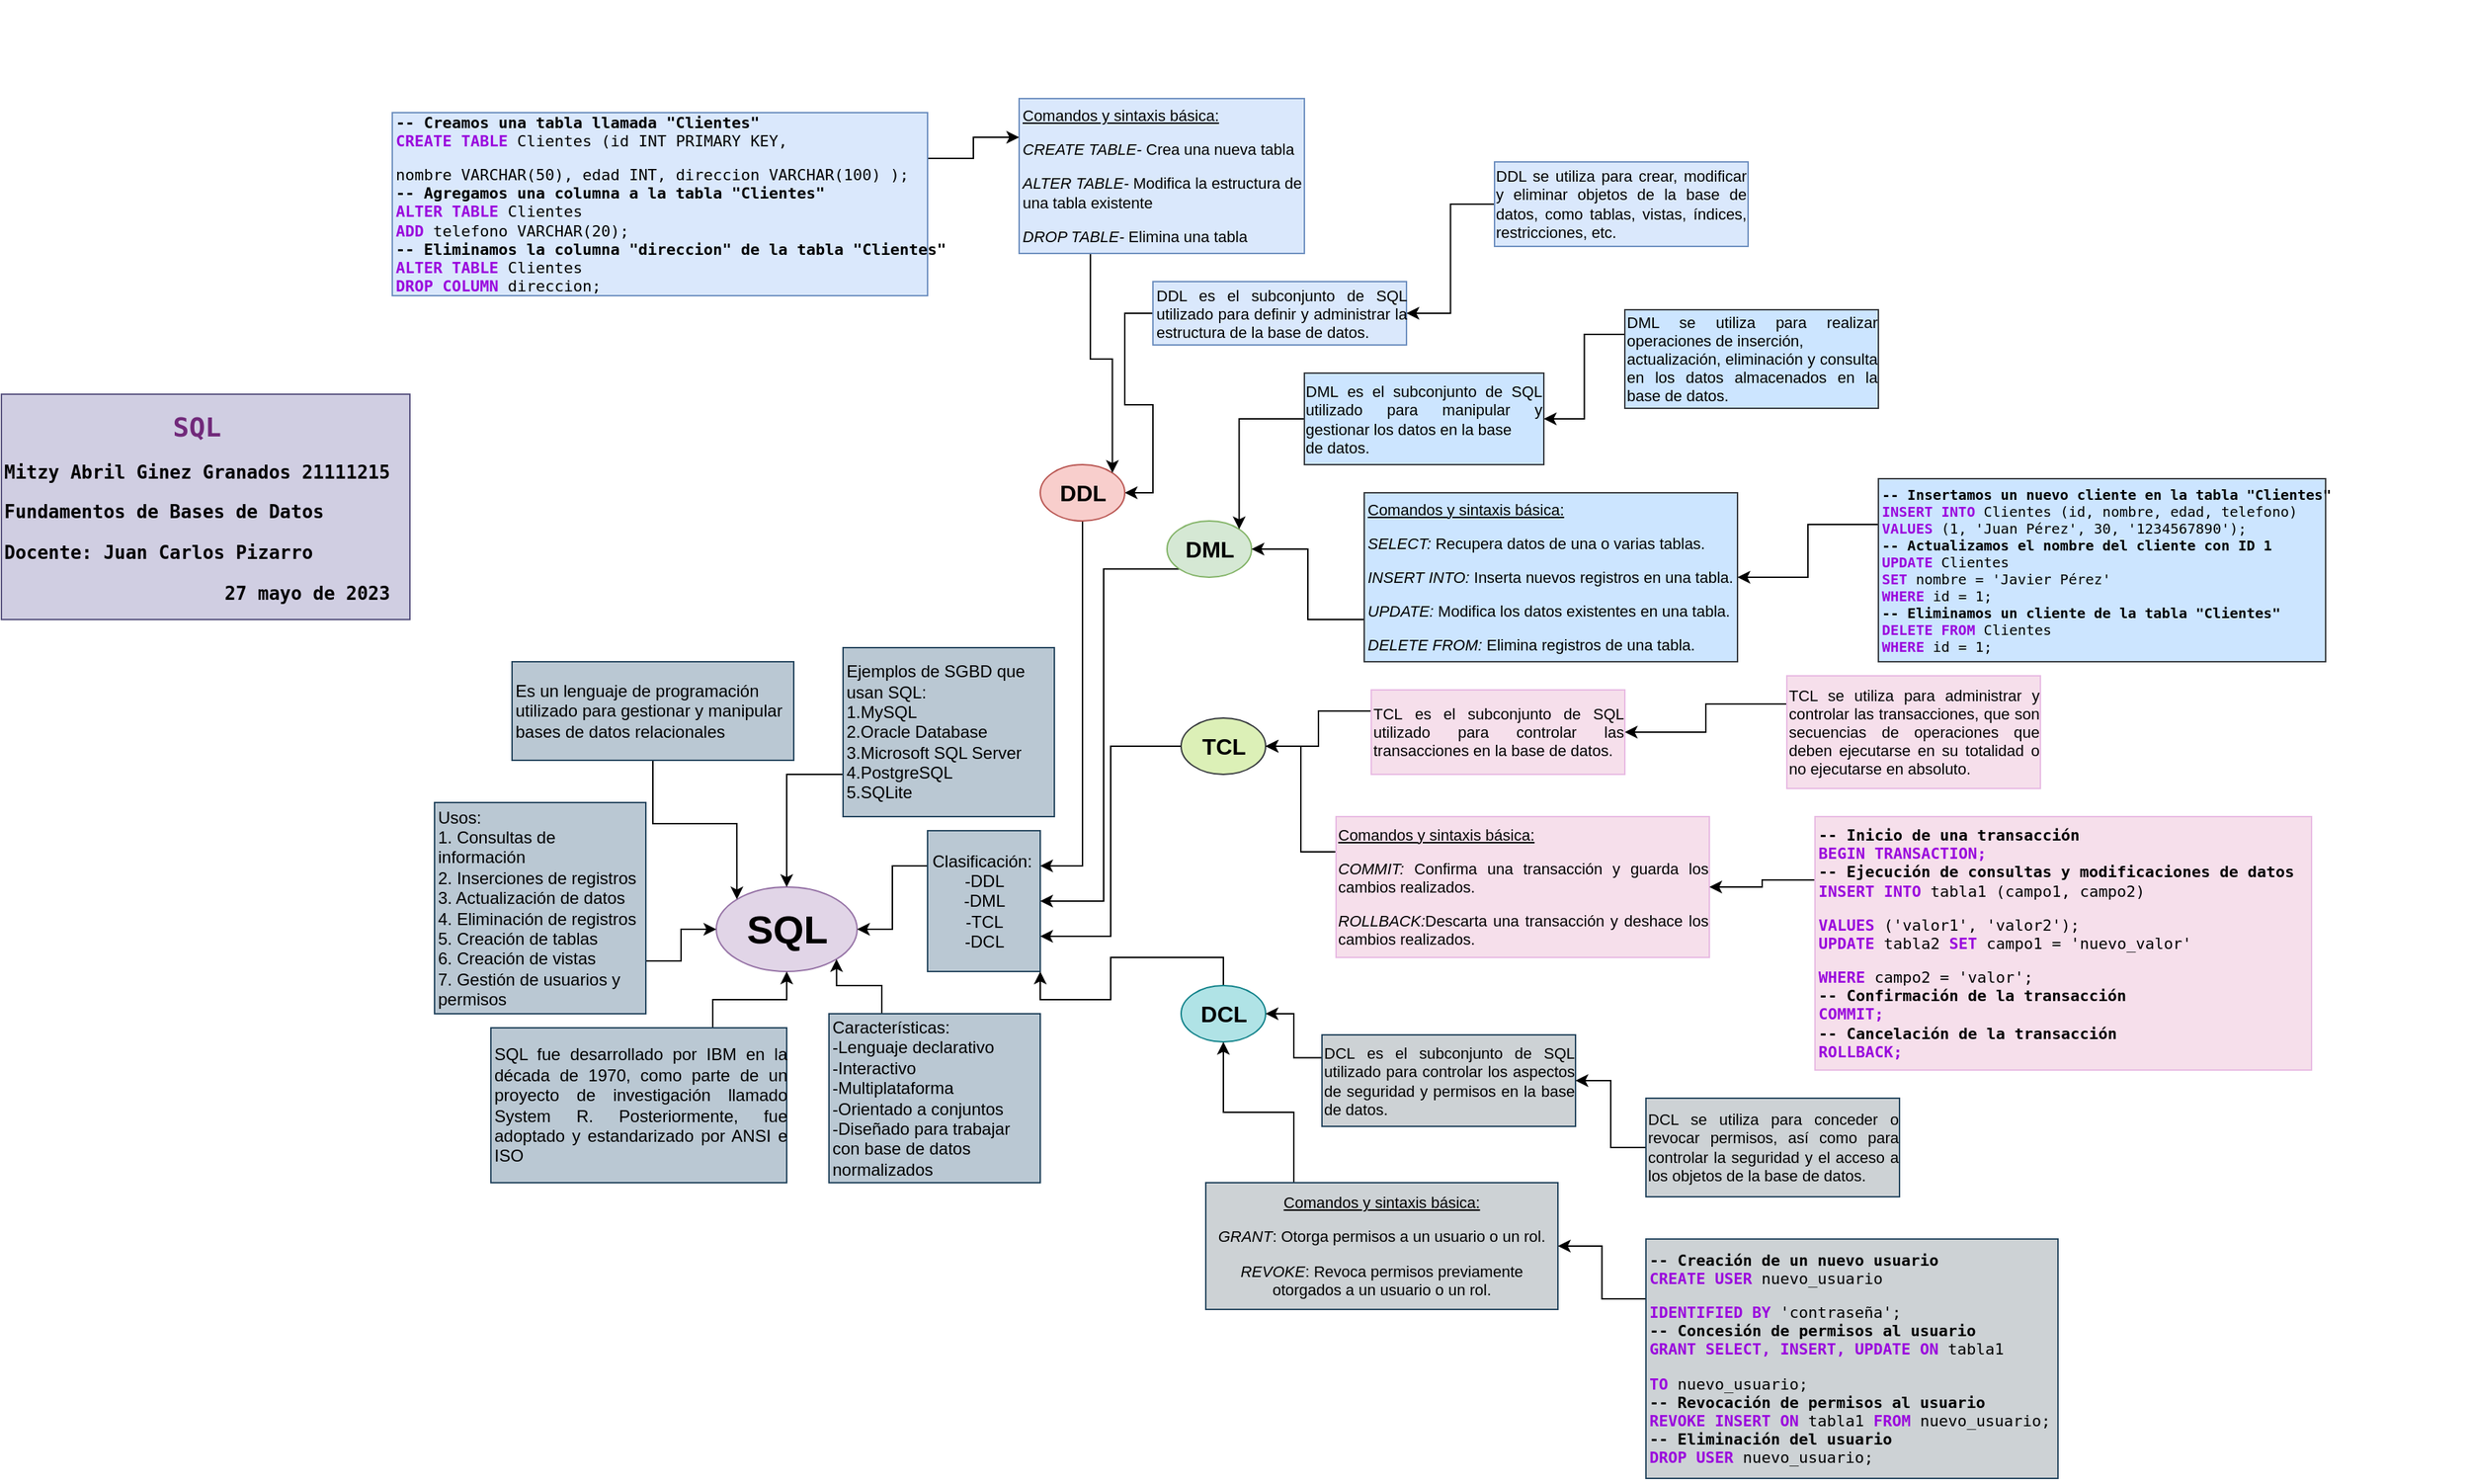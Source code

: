 <mxfile version="21.3.4" type="github">
  <diagram name="Página-1" id="E3nrdJWmG3Kb5b5u3Q0t">
    <mxGraphModel dx="2512" dy="1166" grid="1" gridSize="10" guides="1" tooltips="1" connect="1" arrows="1" fold="1" page="1" pageScale="1" pageWidth="1920" pageHeight="1200" math="0" shadow="0">
      <root>
        <mxCell id="0" />
        <mxCell id="1" parent="0" />
        <mxCell id="5HQuOfy9uzw0ojz_F421-1" value="SQL" style="ellipse;whiteSpace=wrap;html=1;fontStyle=1;fontSize=28;fillColor=#e1d5e7;strokeColor=#9673a6;" parent="1" vertex="1">
          <mxGeometry x="527.5" y="750" width="100" height="60" as="geometry" />
        </mxCell>
        <mxCell id="dByg2tmHRFt6TUfzqxwh-21" style="edgeStyle=orthogonalEdgeStyle;rounded=0;orthogonalLoop=1;jettySize=auto;html=1;exitX=0.5;exitY=1;exitDx=0;exitDy=0;entryX=0;entryY=0;entryDx=0;entryDy=0;" parent="1" source="5HQuOfy9uzw0ojz_F421-3" target="5HQuOfy9uzw0ojz_F421-1" edge="1">
          <mxGeometry relative="1" as="geometry" />
        </mxCell>
        <mxCell id="5HQuOfy9uzw0ojz_F421-3" value="Es un lenguaje de programación utilizado para gestionar y manipular bases de datos relacionales" style="text;html=1;strokeColor=#23445d;fillColor=#bac8d3;align=left;verticalAlign=middle;whiteSpace=wrap;rounded=0;" parent="1" vertex="1">
          <mxGeometry x="382.5" y="590" width="200" height="70" as="geometry" />
        </mxCell>
        <mxCell id="dByg2tmHRFt6TUfzqxwh-19" style="edgeStyle=orthogonalEdgeStyle;rounded=0;orthogonalLoop=1;jettySize=auto;html=1;exitX=0.75;exitY=0;exitDx=0;exitDy=0;entryX=0.5;entryY=1;entryDx=0;entryDy=0;" parent="1" source="5HQuOfy9uzw0ojz_F421-4" target="5HQuOfy9uzw0ojz_F421-1" edge="1">
          <mxGeometry relative="1" as="geometry" />
        </mxCell>
        <mxCell id="5HQuOfy9uzw0ojz_F421-4" value="&lt;div style=&quot;text-align: justify;&quot;&gt;&lt;span style=&quot;background-color: initial;&quot;&gt;SQL &lt;/span&gt;&lt;span style=&quot;background-color: initial;&quot;&gt;fue desarrollado por IBM en la década de 1970, como parte de un proyecto de &lt;/span&gt;&lt;span style=&quot;background-color: initial;&quot;&gt;investigación llamado System R. Posteriormente, fue adoptado y estandarizado &lt;/span&gt;&lt;span style=&quot;background-color: initial;&quot;&gt;por ANSI e ISO&lt;/span&gt;&lt;/div&gt;" style="text;html=1;strokeColor=#23445d;fillColor=#bac8d3;align=left;verticalAlign=middle;whiteSpace=wrap;rounded=0;" parent="1" vertex="1">
          <mxGeometry x="367.5" y="850" width="210" height="110" as="geometry" />
        </mxCell>
        <mxCell id="dByg2tmHRFt6TUfzqxwh-18" style="edgeStyle=orthogonalEdgeStyle;rounded=0;orthogonalLoop=1;jettySize=auto;html=1;exitX=0.25;exitY=0;exitDx=0;exitDy=0;entryX=1;entryY=1;entryDx=0;entryDy=0;" parent="1" source="5HQuOfy9uzw0ojz_F421-5" target="5HQuOfy9uzw0ojz_F421-1" edge="1">
          <mxGeometry relative="1" as="geometry" />
        </mxCell>
        <mxCell id="5HQuOfy9uzw0ojz_F421-5" value="Características:&amp;nbsp;&lt;br&gt;-Lenguaje declarativo&lt;br&gt;-Interactivo&amp;nbsp;&lt;br&gt;-Multiplataforma&lt;br&gt;-Orientado a conjuntos&lt;br&gt;-Diseñado para trabajar con base de datos normalizados" style="text;html=1;strokeColor=#23445d;fillColor=#bac8d3;align=left;verticalAlign=middle;whiteSpace=wrap;rounded=0;" parent="1" vertex="1">
          <mxGeometry x="607.5" y="840" width="150" height="120" as="geometry" />
        </mxCell>
        <mxCell id="dByg2tmHRFt6TUfzqxwh-17" style="edgeStyle=orthogonalEdgeStyle;rounded=0;orthogonalLoop=1;jettySize=auto;html=1;exitX=0;exitY=0.25;exitDx=0;exitDy=0;" parent="1" source="5HQuOfy9uzw0ojz_F421-6" target="5HQuOfy9uzw0ojz_F421-1" edge="1">
          <mxGeometry relative="1" as="geometry" />
        </mxCell>
        <mxCell id="5HQuOfy9uzw0ojz_F421-6" value="Clasificación:&amp;nbsp;&lt;br&gt;-DDL&lt;br&gt;-DML&lt;br&gt;-TCL&lt;br&gt;-DCL" style="text;html=1;strokeColor=#23445d;fillColor=#bac8d3;align=center;verticalAlign=middle;whiteSpace=wrap;rounded=0;" parent="1" vertex="1">
          <mxGeometry x="677.5" y="710" width="80" height="100" as="geometry" />
        </mxCell>
        <mxCell id="dByg2tmHRFt6TUfzqxwh-20" style="edgeStyle=orthogonalEdgeStyle;rounded=0;orthogonalLoop=1;jettySize=auto;html=1;exitX=1;exitY=0.75;exitDx=0;exitDy=0;entryX=0;entryY=0.5;entryDx=0;entryDy=0;" parent="1" source="5HQuOfy9uzw0ojz_F421-7" target="5HQuOfy9uzw0ojz_F421-1" edge="1">
          <mxGeometry relative="1" as="geometry" />
        </mxCell>
        <mxCell id="5HQuOfy9uzw0ojz_F421-7" value="Usos:&lt;br&gt;1. Consultas de información&lt;br&gt;2. Inserciones de registros&lt;br&gt;3. Actualización de datos&lt;br&gt;4. Eliminación de registros&lt;br&gt;5. Creación de tablas&lt;br&gt;6. Creación de vistas&lt;br&gt;7. Gestión de usuarios y permisos" style="text;html=1;strokeColor=#23445d;fillColor=#bac8d3;align=left;verticalAlign=middle;whiteSpace=wrap;rounded=0;" parent="1" vertex="1">
          <mxGeometry x="327.5" y="690" width="150" height="150" as="geometry" />
        </mxCell>
        <mxCell id="dByg2tmHRFt6TUfzqxwh-16" style="edgeStyle=orthogonalEdgeStyle;rounded=0;orthogonalLoop=1;jettySize=auto;html=1;exitX=0;exitY=0.75;exitDx=0;exitDy=0;entryX=0.5;entryY=0;entryDx=0;entryDy=0;" parent="1" source="5HQuOfy9uzw0ojz_F421-8" target="5HQuOfy9uzw0ojz_F421-1" edge="1">
          <mxGeometry relative="1" as="geometry" />
        </mxCell>
        <mxCell id="5HQuOfy9uzw0ojz_F421-8" value="Ejemplos de SGBD que usan SQL:&lt;br&gt;1.MySQL&lt;br&gt;2.Oracle Database&lt;br&gt;3.Microsoft SQL Server&lt;br&gt;4.PostgreSQL&lt;br&gt;5.SQLite" style="text;html=1;strokeColor=#23445d;fillColor=#bac8d3;align=left;verticalAlign=middle;whiteSpace=wrap;rounded=0;" parent="1" vertex="1">
          <mxGeometry x="617.5" y="580" width="150" height="120" as="geometry" />
        </mxCell>
        <mxCell id="dByg2tmHRFt6TUfzqxwh-25" style="edgeStyle=orthogonalEdgeStyle;rounded=0;orthogonalLoop=1;jettySize=auto;html=1;exitX=0;exitY=0.5;exitDx=0;exitDy=0;entryX=1;entryY=0.5;entryDx=0;entryDy=0;" parent="1" source="5HQuOfy9uzw0ojz_F421-9" target="5HQuOfy9uzw0ojz_F421-10" edge="1">
          <mxGeometry relative="1" as="geometry" />
        </mxCell>
        <mxCell id="5HQuOfy9uzw0ojz_F421-9" value="&lt;div style=&quot;text-align: justify; font-size: 11px;&quot;&gt;&lt;span style=&quot;background-color: initial; font-size: 11px;&quot;&gt;DDL es el subconjunto de SQL utilizado para definir y&amp;nbsp;&lt;/span&gt;&lt;span style=&quot;background-color: initial; font-size: 11px;&quot;&gt;administrar la estructura de la base de datos.&lt;/span&gt;&lt;/div&gt;" style="text;html=1;strokeColor=#6c8ebf;fillColor=#dae8fc;align=left;verticalAlign=middle;whiteSpace=wrap;rounded=0;fontSize=11;" parent="1" vertex="1">
          <mxGeometry x="837.5" y="320" width="180" height="45" as="geometry" />
        </mxCell>
        <mxCell id="dByg2tmHRFt6TUfzqxwh-22" style="edgeStyle=orthogonalEdgeStyle;rounded=0;orthogonalLoop=1;jettySize=auto;html=1;exitX=0.5;exitY=1;exitDx=0;exitDy=0;entryX=1;entryY=0.25;entryDx=0;entryDy=0;" parent="1" source="5HQuOfy9uzw0ojz_F421-10" target="5HQuOfy9uzw0ojz_F421-6" edge="1">
          <mxGeometry relative="1" as="geometry" />
        </mxCell>
        <mxCell id="5HQuOfy9uzw0ojz_F421-10" value="DDL" style="ellipse;whiteSpace=wrap;html=1;fontStyle=1;fontSize=16;fillColor=#f8cecc;strokeColor=#b85450;" parent="1" vertex="1">
          <mxGeometry x="757.5" y="450" width="60" height="40" as="geometry" />
        </mxCell>
        <mxCell id="dByg2tmHRFt6TUfzqxwh-38" style="edgeStyle=orthogonalEdgeStyle;rounded=0;orthogonalLoop=1;jettySize=auto;html=1;exitX=0;exitY=0.5;exitDx=0;exitDy=0;entryX=1;entryY=0.5;entryDx=0;entryDy=0;" parent="1" source="5HQuOfy9uzw0ojz_F421-11" target="5HQuOfy9uzw0ojz_F421-9" edge="1">
          <mxGeometry relative="1" as="geometry" />
        </mxCell>
        <mxCell id="5HQuOfy9uzw0ojz_F421-11" value="&lt;p class=&quot;MsoNormal&quot; style=&quot;font-size: 11px;&quot;&gt;&lt;/p&gt;&lt;div style=&quot;text-align: justify; font-size: 11px;&quot;&gt;&lt;span style=&quot;background-color: initial; font-size: 11px;&quot;&gt;DDL se utiliza para crear, modificar y eliminar objetos de&amp;nbsp;&lt;/span&gt;&lt;span style=&quot;background-color: initial;&quot;&gt;la base de datos, como tablas, vistas, índices, restricciones, etc.&lt;/span&gt;&lt;/div&gt;&lt;p style=&quot;font-size: 11px;&quot;&gt;&lt;/p&gt;" style="text;html=1;strokeColor=#6c8ebf;fillColor=#dae8fc;align=center;verticalAlign=middle;whiteSpace=wrap;rounded=0;fontSize=11;" parent="1" vertex="1">
          <mxGeometry x="1080" y="235" width="180" height="60" as="geometry" />
        </mxCell>
        <mxCell id="dByg2tmHRFt6TUfzqxwh-31" style="edgeStyle=orthogonalEdgeStyle;rounded=0;orthogonalLoop=1;jettySize=auto;html=1;exitX=0.25;exitY=1;exitDx=0;exitDy=0;entryX=1;entryY=0;entryDx=0;entryDy=0;" parent="1" source="5HQuOfy9uzw0ojz_F421-12" target="5HQuOfy9uzw0ojz_F421-10" edge="1">
          <mxGeometry relative="1" as="geometry" />
        </mxCell>
        <mxCell id="5HQuOfy9uzw0ojz_F421-12" value="&lt;p class=&quot;MsoNormal&quot; style=&quot;font-size: 11px;&quot;&gt;&lt;u&gt;Comandos y sintaxis básica:&lt;/u&gt;&lt;/p&gt;&lt;p class=&quot;MsoNormal&quot; style=&quot;font-size: 11px;&quot;&gt;&lt;i&gt;CREATE TABLE-&lt;/i&gt; Crea una nueva tabla&lt;/p&gt;&lt;p class=&quot;MsoNormal&quot; style=&quot;font-size: 11px;&quot;&gt;&lt;i&gt;ALTER TABLE-&lt;/i&gt; Modifica la estructura de una tabla existente&lt;/p&gt;&lt;p class=&quot;MsoNormal&quot; style=&quot;font-size: 11px;&quot;&gt;&lt;i&gt;DROP TABLE-&lt;/i&gt; Elimina una tabla&amp;nbsp;&lt;/p&gt;" style="text;html=1;align=left;verticalAlign=middle;whiteSpace=wrap;rounded=0;fillColor=#dae8fc;strokeColor=#6c8ebf;fontSize=11;" parent="1" vertex="1">
          <mxGeometry x="742.5" y="190" width="202.5" height="110" as="geometry" />
        </mxCell>
        <mxCell id="dByg2tmHRFt6TUfzqxwh-36" style="edgeStyle=orthogonalEdgeStyle;rounded=0;orthogonalLoop=1;jettySize=auto;html=1;exitX=1;exitY=0.25;exitDx=0;exitDy=0;entryX=0;entryY=0.25;entryDx=0;entryDy=0;" parent="1" source="5HQuOfy9uzw0ojz_F421-15" target="5HQuOfy9uzw0ojz_F421-12" edge="1">
          <mxGeometry relative="1" as="geometry" />
        </mxCell>
        <mxCell id="5HQuOfy9uzw0ojz_F421-15" value="&lt;pre style=&quot;font-size: 11px;&quot;&gt;&lt;b&gt;&lt;font style=&quot;font-size: 11px;&quot;&gt;-- Creamos una tabla llamada &quot;Clientes&quot;&amp;nbsp;&lt;br&gt;&lt;/font&gt;&lt;/b&gt;&lt;b style=&quot;background-color: initial;&quot;&gt;&lt;font color=&quot;#9a08dd&quot;&gt;CREATE TABLE&lt;/font&gt;&lt;/b&gt;&lt;span style=&quot;background-color: initial;&quot;&gt; Clientes (&lt;/span&gt;&lt;span style=&quot;background-color: initial;&quot;&gt;id INT PRIMARY&amp;nbsp;&lt;/span&gt;&lt;span style=&quot;background-color: initial;&quot;&gt;KEY,&lt;/span&gt;&lt;/pre&gt;&lt;pre style=&quot;font-size: 11px;&quot;&gt;&lt;span style=&quot;background-color: initial;&quot;&gt;nombre VARCHAR(50),&amp;nbsp;&lt;/span&gt;&lt;span style=&quot;background-color: initial;&quot;&gt;edad INT,&amp;nbsp;&lt;/span&gt;&lt;span style=&quot;background-color: initial;&quot;&gt;direccion&amp;nbsp;&lt;/span&gt;&lt;span style=&quot;background-color: initial;&quot;&gt;VARCHAR(100)&amp;nbsp;&lt;/span&gt;&lt;span style=&quot;background-color: initial;&quot;&gt;);&lt;br&gt;&lt;/span&gt;&lt;b&gt;&lt;font style=&quot;font-size: 11px;&quot;&gt;-- Agregamos una columna a la tabla &quot;Clientes&quot;&amp;nbsp;&lt;br&gt;&lt;/font&gt;&lt;/b&gt;&lt;b style=&quot;background-color: initial;&quot;&gt;&lt;font color=&quot;#9a08dd&quot;&gt;ALTER TABLE&lt;/font&gt;&lt;/b&gt;&lt;span style=&quot;background-color: initial;&quot;&gt; Clientes&amp;nbsp;&lt;br&gt;&lt;/span&gt;&lt;font style=&quot;background-color: initial;&quot; color=&quot;#9a08dd&quot;&gt;&lt;b&gt;ADD&lt;/b&gt;&lt;/font&gt;&lt;span style=&quot;background-color: initial;&quot;&gt; telefono VARCHAR(20);&lt;br&gt;&lt;/span&gt;&lt;b&gt;&lt;font style=&quot;font-size: 11px;&quot;&gt;-- Eliminamos la columna &quot;direccion&quot; de la tabla &quot;Clientes&quot;&amp;nbsp;&lt;br&gt;&lt;/font&gt;&lt;/b&gt;&lt;b style=&quot;background-color: initial;&quot;&gt;&lt;font color=&quot;#9a08dd&quot;&gt;ALTER TABLE&lt;/font&gt;&lt;/b&gt;&lt;span style=&quot;background-color: initial;&quot;&gt; Clientes&amp;nbsp;&lt;br&gt;&lt;/span&gt;&lt;b style=&quot;background-color: initial;&quot;&gt;&lt;font color=&quot;#9a08dd&quot;&gt;DROP COLUMN&lt;/font&gt;&lt;/b&gt;&lt;span style=&quot;background-color: initial;&quot;&gt; direccion;&lt;/span&gt;&lt;/pre&gt;" style="text;html=1;strokeColor=#6c8ebf;fillColor=#dae8fc;align=left;verticalAlign=middle;whiteSpace=wrap;rounded=0;" parent="1" vertex="1">
          <mxGeometry x="297.5" y="200" width="380" height="130" as="geometry" />
        </mxCell>
        <mxCell id="dByg2tmHRFt6TUfzqxwh-23" style="edgeStyle=orthogonalEdgeStyle;rounded=0;orthogonalLoop=1;jettySize=auto;html=1;exitX=0;exitY=1;exitDx=0;exitDy=0;entryX=1;entryY=0.5;entryDx=0;entryDy=0;" parent="1" source="5HQuOfy9uzw0ojz_F421-16" target="5HQuOfy9uzw0ojz_F421-6" edge="1">
          <mxGeometry relative="1" as="geometry" />
        </mxCell>
        <mxCell id="5HQuOfy9uzw0ojz_F421-16" value="DML" style="ellipse;whiteSpace=wrap;html=1;fontStyle=1;fontSize=16;fillColor=#d5e8d4;strokeColor=#82b366;" parent="1" vertex="1">
          <mxGeometry x="847.5" y="490" width="60" height="40" as="geometry" />
        </mxCell>
        <mxCell id="dByg2tmHRFt6TUfzqxwh-39" style="edgeStyle=orthogonalEdgeStyle;rounded=0;orthogonalLoop=1;jettySize=auto;html=1;exitX=0;exitY=0.5;exitDx=0;exitDy=0;entryX=1;entryY=0;entryDx=0;entryDy=0;" parent="1" source="dByg2tmHRFt6TUfzqxwh-1" target="5HQuOfy9uzw0ojz_F421-16" edge="1">
          <mxGeometry relative="1" as="geometry">
            <mxPoint x="937.5" y="620.0" as="targetPoint" />
          </mxGeometry>
        </mxCell>
        <mxCell id="dByg2tmHRFt6TUfzqxwh-1" value="&lt;p class=&quot;MsoNormal&quot; style=&quot;font-size: 11px;&quot;&gt;&lt;/p&gt;&lt;div style=&quot;text-align: justify; font-size: 11px;&quot;&gt;&lt;span style=&quot;background-color: initial; font-size: 11px;&quot;&gt;DML&amp;nbsp;&lt;/span&gt;&lt;span style=&quot;background-color: initial; font-size: 11px;&quot;&gt;es el subconjunto de SQL utilizado para manipular y gestionar los datos en la base&lt;/span&gt;&lt;/div&gt;&lt;div style=&quot;text-align: justify; font-size: 11px;&quot;&gt;&lt;span style=&quot;background-color: initial; font-size: 11px;&quot;&gt;de datos.&lt;/span&gt;&lt;/div&gt;&lt;p style=&quot;font-size: 11px;&quot;&gt;&lt;/p&gt;" style="text;html=1;strokeColor=#36393d;fillColor=#cce5ff;align=center;verticalAlign=middle;whiteSpace=wrap;rounded=0;fontSize=11;" parent="1" vertex="1">
          <mxGeometry x="945" y="385" width="170" height="65" as="geometry" />
        </mxCell>
        <mxCell id="dByg2tmHRFt6TUfzqxwh-35" style="edgeStyle=orthogonalEdgeStyle;rounded=0;orthogonalLoop=1;jettySize=auto;html=1;exitX=0;exitY=0.75;exitDx=0;exitDy=0;entryX=1;entryY=0.5;entryDx=0;entryDy=0;" parent="1" source="dByg2tmHRFt6TUfzqxwh-2" target="5HQuOfy9uzw0ojz_F421-16" edge="1">
          <mxGeometry relative="1" as="geometry" />
        </mxCell>
        <mxCell id="dByg2tmHRFt6TUfzqxwh-2" value="&lt;p class=&quot;MsoNormal&quot; style=&quot;font-size: 11px;&quot;&gt;&lt;u&gt;Comandos y sintaxis básica:&lt;/u&gt;&lt;/p&gt;&lt;p class=&quot;MsoNormal&quot; style=&quot;font-size: 11px;&quot;&gt;&lt;i&gt;SELECT:&lt;/i&gt; Recupera datos de una o varias tablas.&lt;br style=&quot;font-size: 11px;&quot;&gt;&lt;/p&gt;&lt;p class=&quot;MsoNormal&quot; style=&quot;font-size: 11px;&quot;&gt;&lt;i&gt;INSERT INTO:&lt;/i&gt; Inserta nuevos registros en una tabla.&lt;br style=&quot;font-size: 11px;&quot;&gt;&lt;/p&gt;&lt;p class=&quot;MsoNormal&quot; style=&quot;font-size: 11px;&quot;&gt;&lt;i&gt;UPDATE:&lt;/i&gt; Modifica los datos existentes en una tabla.&lt;/p&gt;&lt;p class=&quot;MsoNormal&quot; style=&quot;font-size: 11px;&quot;&gt;&lt;i&gt;DELETE FROM:&lt;/i&gt; Elimina registros de una tabla.&lt;/p&gt;" style="text;html=1;strokeColor=#36393d;fillColor=#cce5ff;align=left;verticalAlign=middle;whiteSpace=wrap;rounded=0;fontSize=11;" parent="1" vertex="1">
          <mxGeometry x="987.5" y="470" width="265" height="120" as="geometry" />
        </mxCell>
        <mxCell id="dByg2tmHRFt6TUfzqxwh-40" style="edgeStyle=orthogonalEdgeStyle;rounded=0;orthogonalLoop=1;jettySize=auto;html=1;exitX=0;exitY=0.25;exitDx=0;exitDy=0;entryX=1;entryY=0.5;entryDx=0;entryDy=0;" parent="1" source="dByg2tmHRFt6TUfzqxwh-3" target="dByg2tmHRFt6TUfzqxwh-1" edge="1">
          <mxGeometry relative="1" as="geometry" />
        </mxCell>
        <mxCell id="dByg2tmHRFt6TUfzqxwh-3" value="&lt;p class=&quot;MsoNormal&quot; style=&quot;font-size: 11px;&quot;&gt;&lt;/p&gt;&lt;div style=&quot;text-align: justify; font-size: 11px;&quot;&gt;&lt;span style=&quot;background-color: initial; font-size: 11px;&quot;&gt;DML se utiliza para realizar operaciones de inserción,&lt;/span&gt;&lt;/div&gt;&lt;div style=&quot;text-align: justify; font-size: 11px;&quot;&gt;&lt;span style=&quot;background-color: initial; font-size: 11px;&quot;&gt;actualización, eliminación y consulta en los datos almacenados en la base de&amp;nbsp;&lt;/span&gt;&lt;span style=&quot;background-color: initial;&quot;&gt;datos.&lt;/span&gt;&lt;/div&gt;&lt;p style=&quot;font-size: 11px;&quot;&gt;&lt;/p&gt;" style="text;html=1;strokeColor=#36393d;fillColor=#cce5ff;align=center;verticalAlign=middle;whiteSpace=wrap;rounded=0;fontSize=11;" parent="1" vertex="1">
          <mxGeometry x="1172.5" y="340" width="180" height="70" as="geometry" />
        </mxCell>
        <mxCell id="dByg2tmHRFt6TUfzqxwh-41" style="edgeStyle=orthogonalEdgeStyle;rounded=0;orthogonalLoop=1;jettySize=auto;html=1;exitX=0;exitY=0.25;exitDx=0;exitDy=0;entryX=1;entryY=0.5;entryDx=0;entryDy=0;" parent="1" source="dByg2tmHRFt6TUfzqxwh-4" target="dByg2tmHRFt6TUfzqxwh-2" edge="1">
          <mxGeometry relative="1" as="geometry" />
        </mxCell>
        <mxCell id="dByg2tmHRFt6TUfzqxwh-4" value="&lt;pre style=&quot;font-size: 10px;&quot;&gt;&lt;b style=&quot;font-size: 10px;&quot;&gt;-- Insertamos un nuevo cliente en la tabla &lt;/b&gt;&lt;b style=&quot;font-size: 10px;&quot;&gt;&quot;Clientes&quot;&lt;br style=&quot;font-size: 10px;&quot;&gt;&lt;font color=&quot;#9a08dd&quot; style=&quot;font-size: 10px;&quot;&gt;INSERT INTO&lt;/font&gt;&lt;/b&gt; Clientes (id, nombre, edad, telefono)&amp;nbsp;&lt;br style=&quot;font-size: 10px;&quot;&gt;&lt;span style=&quot;background-color: initial; font-size: 10px;&quot;&gt;&lt;b style=&quot;font-size: 10px;&quot;&gt;&lt;font color=&quot;#9a08dd&quot; style=&quot;font-size: 10px;&quot;&gt;VALUES &lt;/font&gt;&lt;/b&gt;(1, &#39;Juan Pérez&#39;, 30, &#39;1234567890&#39;);&lt;br style=&quot;font-size: 10px;&quot;&gt;&lt;/span&gt;&lt;b style=&quot;font-size: 10px;&quot;&gt;-- Actualizamos el nombre del cliente con ID 1&lt;br style=&quot;font-size: 10px;&quot;&gt;&lt;/b&gt;&lt;span style=&quot;background-color: initial; font-size: 10px;&quot;&gt;&lt;b style=&quot;font-size: 10px;&quot;&gt;&lt;font color=&quot;#9a08dd&quot; style=&quot;font-size: 10px;&quot;&gt;UPDATE&lt;/font&gt;&lt;/b&gt; Clientes&lt;br style=&quot;font-size: 10px;&quot;&gt;&lt;/span&gt;&lt;b style=&quot;font-size: 10px;&quot;&gt;&lt;font color=&quot;#9a08dd&quot; style=&quot;font-size: 10px;&quot;&gt;SET&lt;/font&gt;&lt;/b&gt; nombre = &#39;Javier Pérez&#39;&lt;br style=&quot;font-size: 10px;&quot;&gt;&lt;font color=&quot;#9a08dd&quot; style=&quot;font-size: 10px;&quot;&gt;&lt;b style=&quot;font-size: 10px;&quot;&gt;WHERE&lt;/b&gt;&lt;/font&gt; id = 1;&lt;span style=&quot;background-color: initial; font-size: 10px;&quot;&gt;&amp;nbsp;&lt;br style=&quot;font-size: 10px;&quot;&gt;&lt;/span&gt;&lt;b style=&quot;font-size: 10px;&quot;&gt;-- Eliminamos un cliente de la tabla &quot;Clientes&quot;&lt;br style=&quot;font-size: 10px;&quot;&gt;&lt;/b&gt;&lt;font color=&quot;#9a08dd&quot; style=&quot;font-size: 10px;&quot;&gt;&lt;b style=&quot;font-size: 10px;&quot;&gt;DELETE FROM&lt;/b&gt;&lt;/font&gt; Clientes&lt;br style=&quot;font-size: 10px;&quot;&gt;&lt;b style=&quot;font-size: 10px;&quot;&gt;&lt;font color=&quot;#9a08dd&quot; style=&quot;font-size: 10px;&quot;&gt;WHERE&lt;/font&gt;&lt;/b&gt; id = 1;&lt;/pre&gt;&lt;p class=&quot;MsoNormal&quot; style=&quot;font-size: 10px;&quot;&gt;&lt;/p&gt;" style="text;html=1;strokeColor=#36393d;fillColor=#cce5ff;align=left;verticalAlign=middle;whiteSpace=wrap;rounded=0;fontSize=10;" parent="1" vertex="1">
          <mxGeometry x="1352.5" y="460" width="317.5" height="130" as="geometry" />
        </mxCell>
        <mxCell id="dByg2tmHRFt6TUfzqxwh-42" style="edgeStyle=orthogonalEdgeStyle;rounded=0;orthogonalLoop=1;jettySize=auto;html=1;exitX=0;exitY=0.5;exitDx=0;exitDy=0;entryX=1;entryY=0.75;entryDx=0;entryDy=0;" parent="1" source="dByg2tmHRFt6TUfzqxwh-5" target="5HQuOfy9uzw0ojz_F421-6" edge="1">
          <mxGeometry relative="1" as="geometry" />
        </mxCell>
        <mxCell id="dByg2tmHRFt6TUfzqxwh-5" value="TCL" style="ellipse;whiteSpace=wrap;html=1;fontStyle=1;fontSize=16;fillColor=#dcf0b7;strokeColor=#36393d;" parent="1" vertex="1">
          <mxGeometry x="857.5" y="630" width="60" height="40" as="geometry" />
        </mxCell>
        <mxCell id="dByg2tmHRFt6TUfzqxwh-44" style="edgeStyle=orthogonalEdgeStyle;rounded=0;orthogonalLoop=1;jettySize=auto;html=1;exitX=0;exitY=0.25;exitDx=0;exitDy=0;entryX=1;entryY=0.5;entryDx=0;entryDy=0;" parent="1" source="dByg2tmHRFt6TUfzqxwh-6" target="dByg2tmHRFt6TUfzqxwh-5" edge="1">
          <mxGeometry relative="1" as="geometry" />
        </mxCell>
        <mxCell id="dByg2tmHRFt6TUfzqxwh-6" value="&lt;p class=&quot;MsoNormal&quot; style=&quot;font-size: 11px;&quot;&gt;&lt;/p&gt;&lt;div style=&quot;text-align: justify; font-size: 11px;&quot;&gt;&lt;span style=&quot;background-color: initial; font-size: 11px;&quot;&gt;TCL&amp;nbsp;&lt;/span&gt;&lt;span style=&quot;background-color: initial; font-size: 11px;&quot;&gt;es el subconjunto de SQL utilizado para controlar las transacciones en la base&amp;nbsp;&lt;/span&gt;&lt;span style=&quot;background-color: initial; font-size: 11px;&quot;&gt;de datos.&lt;/span&gt;&lt;/div&gt;&lt;p style=&quot;font-size: 11px;&quot;&gt;&lt;/p&gt;" style="text;html=1;strokeColor=#e8bae3;fillColor=#f6dfeb;align=center;verticalAlign=middle;whiteSpace=wrap;rounded=0;fontSize=11;" parent="1" vertex="1">
          <mxGeometry x="992.5" y="610" width="180" height="60" as="geometry" />
        </mxCell>
        <mxCell id="dByg2tmHRFt6TUfzqxwh-45" style="edgeStyle=orthogonalEdgeStyle;rounded=0;orthogonalLoop=1;jettySize=auto;html=1;exitX=0;exitY=0.25;exitDx=0;exitDy=0;entryX=1;entryY=0.5;entryDx=0;entryDy=0;" parent="1" source="dByg2tmHRFt6TUfzqxwh-7" target="dByg2tmHRFt6TUfzqxwh-5" edge="1">
          <mxGeometry relative="1" as="geometry" />
        </mxCell>
        <mxCell id="dByg2tmHRFt6TUfzqxwh-7" value="&lt;p style=&quot;text-align: justify; font-size: 11px;&quot; class=&quot;MsoNormal&quot;&gt;&lt;u style=&quot;font-size: 11px;&quot;&gt;Comandos y sintaxis básica:&lt;/u&gt;&lt;/p&gt;&lt;p style=&quot;text-align: justify; font-size: 11px;&quot; class=&quot;MsoNormal&quot;&gt;&lt;i style=&quot;font-size: 11px;&quot;&gt;COMMIT:&lt;/i&gt; Confirma una transacción y guarda los cambios realizados.&lt;br style=&quot;font-size: 11px;&quot;&gt;&lt;/p&gt;&lt;p style=&quot;text-align: justify; font-size: 11px;&quot; class=&quot;MsoNormal&quot;&gt;&lt;i style=&quot;font-size: 11px;&quot;&gt;ROLLBACK:&lt;/i&gt;Descarta una transacción y deshace los cambios realizados.&lt;/p&gt;" style="text;html=1;strokeColor=#e8bae3;fillColor=#f6dfeb;align=center;verticalAlign=middle;whiteSpace=wrap;rounded=0;fontSize=11;" parent="1" vertex="1">
          <mxGeometry x="967.5" y="700" width="265" height="100" as="geometry" />
        </mxCell>
        <mxCell id="dByg2tmHRFt6TUfzqxwh-46" style="edgeStyle=orthogonalEdgeStyle;rounded=0;orthogonalLoop=1;jettySize=auto;html=1;exitX=0;exitY=0.25;exitDx=0;exitDy=0;entryX=1;entryY=0.5;entryDx=0;entryDy=0;" parent="1" source="dByg2tmHRFt6TUfzqxwh-8" target="dByg2tmHRFt6TUfzqxwh-6" edge="1">
          <mxGeometry relative="1" as="geometry" />
        </mxCell>
        <mxCell id="dByg2tmHRFt6TUfzqxwh-8" value="&lt;p class=&quot;MsoNormal&quot; style=&quot;font-size: 11px;&quot;&gt;&lt;/p&gt;&lt;div style=&quot;text-align: justify; font-size: 11px;&quot;&gt;&lt;span style=&quot;background-color: initial; font-size: 11px;&quot;&gt;TCL se utiliza para administrar y controlar las transacciones,&amp;nbsp;&lt;/span&gt;&lt;span style=&quot;background-color: initial;&quot;&gt;que son secuencias de operaciones que deben ejecutarse en su totalidad o no&amp;nbsp;&lt;/span&gt;&lt;span style=&quot;background-color: initial;&quot;&gt;ejecutarse en absoluto.&lt;/span&gt;&lt;/div&gt;&lt;p style=&quot;font-size: 11px;&quot;&gt;&lt;/p&gt;" style="text;html=1;strokeColor=#e8bae3;fillColor=#f6dfeb;align=center;verticalAlign=middle;whiteSpace=wrap;rounded=0;fontSize=11;" parent="1" vertex="1">
          <mxGeometry x="1287.5" y="600" width="180" height="80" as="geometry" />
        </mxCell>
        <mxCell id="dByg2tmHRFt6TUfzqxwh-47" style="edgeStyle=orthogonalEdgeStyle;rounded=0;orthogonalLoop=1;jettySize=auto;html=1;exitX=0;exitY=0.25;exitDx=0;exitDy=0;entryX=1;entryY=0.5;entryDx=0;entryDy=0;" parent="1" source="dByg2tmHRFt6TUfzqxwh-9" target="dByg2tmHRFt6TUfzqxwh-7" edge="1">
          <mxGeometry relative="1" as="geometry" />
        </mxCell>
        <mxCell id="dByg2tmHRFt6TUfzqxwh-9" value="&lt;pre style=&quot;font-size: 11px;&quot;&gt;&lt;b&gt;-- Inicio de una transacción&lt;/b&gt;&lt;br style=&quot;font-size: 11px;&quot;&gt;&lt;b&gt;&lt;font color=&quot;#9a08dd&quot;&gt;BEGIN TRANSACTION;&lt;/font&gt;&lt;/b&gt;&lt;br style=&quot;font-size: 11px;&quot;&gt;&lt;b&gt;-- Ejecución de consultas y modificaciones de datos&lt;br style=&quot;font-size: 11px;&quot;&gt;&lt;font color=&quot;#9a08dd&quot;&gt;INSERT INTO&lt;/font&gt;&lt;/b&gt; tabla1 (campo1, campo2) &lt;/pre&gt;&lt;pre style=&quot;font-size: 11px;&quot;&gt;&lt;b&gt;&lt;font color=&quot;#9a08dd&quot;&gt;VALUES &lt;/font&gt;&lt;/b&gt;(&#39;valor1&#39;, &#39;valor2&#39;);&lt;br style=&quot;font-size: 11px;&quot;&gt;&lt;b&gt;&lt;font color=&quot;#9a08dd&quot;&gt;UPDATE&lt;/font&gt;&lt;/b&gt; tabla2 &lt;b&gt;&lt;font color=&quot;#9a08dd&quot;&gt;SET &lt;/font&gt;&lt;/b&gt;campo1 = &#39;nuevo_valor&#39; &lt;/pre&gt;&lt;pre style=&quot;font-size: 11px;&quot;&gt;&lt;b&gt;&lt;font color=&quot;#9a08dd&quot;&gt;WHERE &lt;/font&gt;&lt;/b&gt;campo2 = &#39;valor&#39;;&lt;br style=&quot;font-size: 11px;&quot;&gt;&lt;b&gt;-- Confirmación de la transacción&lt;br style=&quot;font-size: 11px;&quot;&gt;&lt;font color=&quot;#9a08dd&quot;&gt;COMMIT;&lt;br style=&quot;font-size: 11px;&quot;&gt;&lt;/font&gt;-- Cancelación de la transacción&lt;br style=&quot;font-size: 11px;&quot;&gt;&lt;font color=&quot;#9a08dd&quot;&gt;ROLLBACK;&lt;/font&gt;&lt;/b&gt;&lt;/pre&gt;&lt;p class=&quot;MsoNormal&quot; style=&quot;font-size: 11px;&quot;&gt;&lt;/p&gt;" style="text;html=1;strokeColor=#e8bae3;fillColor=#f6dfeb;align=left;verticalAlign=middle;whiteSpace=wrap;rounded=0;fontSize=11;" parent="1" vertex="1">
          <mxGeometry x="1307.5" y="700" width="352.5" height="180" as="geometry" />
        </mxCell>
        <mxCell id="dByg2tmHRFt6TUfzqxwh-49" style="edgeStyle=orthogonalEdgeStyle;rounded=0;orthogonalLoop=1;jettySize=auto;html=1;exitX=0.5;exitY=0;exitDx=0;exitDy=0;entryX=1;entryY=1;entryDx=0;entryDy=0;" parent="1" source="dByg2tmHRFt6TUfzqxwh-10" target="5HQuOfy9uzw0ojz_F421-6" edge="1">
          <mxGeometry relative="1" as="geometry" />
        </mxCell>
        <mxCell id="dByg2tmHRFt6TUfzqxwh-10" value="DCL" style="ellipse;whiteSpace=wrap;html=1;fontStyle=1;fontSize=16;fillColor=#b0e3e6;strokeColor=#0e8088;" parent="1" vertex="1">
          <mxGeometry x="857.5" y="820" width="60" height="40" as="geometry" />
        </mxCell>
        <mxCell id="dByg2tmHRFt6TUfzqxwh-50" style="edgeStyle=orthogonalEdgeStyle;rounded=0;orthogonalLoop=1;jettySize=auto;html=1;exitX=0;exitY=0.25;exitDx=0;exitDy=0;entryX=1;entryY=0.5;entryDx=0;entryDy=0;" parent="1" source="dByg2tmHRFt6TUfzqxwh-11" target="dByg2tmHRFt6TUfzqxwh-10" edge="1">
          <mxGeometry relative="1" as="geometry" />
        </mxCell>
        <mxCell id="dByg2tmHRFt6TUfzqxwh-11" value="&lt;p class=&quot;MsoNormal&quot; style=&quot;font-size: 11px;&quot;&gt;&lt;/p&gt;&lt;div style=&quot;text-align: justify; font-size: 11px;&quot;&gt;&lt;span style=&quot;background-color: initial; font-size: 11px;&quot;&gt;DCL&amp;nbsp;&lt;/span&gt;&lt;span style=&quot;background-color: initial; font-size: 11px;&quot;&gt;es el subconjunto de SQL utilizado para controlar los aspectos de seguridad y&amp;nbsp;&lt;/span&gt;&lt;span style=&quot;background-color: initial; font-size: 11px;&quot;&gt;permisos en la base de datos.&lt;/span&gt;&lt;/div&gt;&lt;p style=&quot;font-size: 11px;&quot;&gt;&lt;/p&gt;" style="text;html=1;strokeColor=#23445d;fillColor=#cdd2d5;align=center;verticalAlign=middle;whiteSpace=wrap;rounded=0;fontSize=11;" parent="1" vertex="1">
          <mxGeometry x="957.5" y="855" width="180" height="65" as="geometry" />
        </mxCell>
        <mxCell id="dByg2tmHRFt6TUfzqxwh-51" style="edgeStyle=orthogonalEdgeStyle;rounded=0;orthogonalLoop=1;jettySize=auto;html=1;exitX=0.25;exitY=0;exitDx=0;exitDy=0;entryX=0.5;entryY=1;entryDx=0;entryDy=0;" parent="1" source="dByg2tmHRFt6TUfzqxwh-12" target="dByg2tmHRFt6TUfzqxwh-10" edge="1">
          <mxGeometry relative="1" as="geometry" />
        </mxCell>
        <mxCell id="dByg2tmHRFt6TUfzqxwh-12" value="&lt;p class=&quot;MsoNormal&quot; style=&quot;font-size: 11px;&quot;&gt;&lt;u style=&quot;font-size: 11px;&quot;&gt;Comandos y sintaxis básica:&lt;/u&gt;&lt;/p&gt;&lt;p class=&quot;MsoNormal&quot; style=&quot;font-size: 11px;&quot;&gt;&lt;/p&gt;&lt;i&gt;GRANT&lt;/i&gt;: Otorga permisos a un usuario o un rol.&lt;p class=&quot;MsoNormal&quot; style=&quot;font-size: 11px;&quot;&gt;&lt;i&gt;REVOKE&lt;/i&gt;: Revoca permisos previamente otorgados a un usuario o un rol.&lt;/p&gt;" style="text;html=1;strokeColor=#23445d;fillColor=#cdd2d5;align=center;verticalAlign=middle;whiteSpace=wrap;rounded=0;fontSize=11;" parent="1" vertex="1">
          <mxGeometry x="875" y="960" width="250" height="90" as="geometry" />
        </mxCell>
        <mxCell id="dByg2tmHRFt6TUfzqxwh-52" style="edgeStyle=orthogonalEdgeStyle;rounded=0;orthogonalLoop=1;jettySize=auto;html=1;exitX=0;exitY=0.5;exitDx=0;exitDy=0;entryX=1;entryY=0.5;entryDx=0;entryDy=0;" parent="1" source="dByg2tmHRFt6TUfzqxwh-13" target="dByg2tmHRFt6TUfzqxwh-11" edge="1">
          <mxGeometry relative="1" as="geometry" />
        </mxCell>
        <mxCell id="dByg2tmHRFt6TUfzqxwh-13" value="&lt;p class=&quot;MsoNormal&quot; style=&quot;font-size: 11px;&quot;&gt;&lt;/p&gt;&lt;div style=&quot;text-align: justify; font-size: 11px;&quot;&gt;&lt;span style=&quot;background-color: initial; font-size: 11px;&quot;&gt;DCL se utiliza para conceder o revocar permisos, así como&amp;nbsp;&lt;/span&gt;&lt;span style=&quot;background-color: initial; font-size: 11px;&quot;&gt;para controlar la seguridad y el acceso a los objetos de la base de datos.&lt;/span&gt;&lt;/div&gt;&lt;p style=&quot;font-size: 11px;&quot;&gt;&lt;/p&gt;" style="text;html=1;strokeColor=#23445d;fillColor=#cdd2d5;align=center;verticalAlign=middle;whiteSpace=wrap;rounded=0;fontSize=11;" parent="1" vertex="1">
          <mxGeometry x="1187.5" y="900" width="180" height="70" as="geometry" />
        </mxCell>
        <mxCell id="dByg2tmHRFt6TUfzqxwh-53" style="edgeStyle=orthogonalEdgeStyle;rounded=0;orthogonalLoop=1;jettySize=auto;html=1;exitX=0;exitY=0.25;exitDx=0;exitDy=0;entryX=1;entryY=0.5;entryDx=0;entryDy=0;" parent="1" source="dByg2tmHRFt6TUfzqxwh-14" target="dByg2tmHRFt6TUfzqxwh-12" edge="1">
          <mxGeometry relative="1" as="geometry" />
        </mxCell>
        <mxCell id="dByg2tmHRFt6TUfzqxwh-14" value="&lt;pre style=&quot;border-color: var(--border-color); font-size: 11px;&quot;&gt;&lt;b&gt;-- Creación de un nuevo usuario&lt;br&gt;&lt;font color=&quot;#9a08dd&quot;&gt;CREATE USER&lt;/font&gt;&lt;/b&gt; nuevo_usuario &lt;/pre&gt;&lt;pre style=&quot;border-color: var(--border-color); font-size: 11px;&quot;&gt;&lt;b&gt;&lt;font color=&quot;#9a08dd&quot;&gt;IDENTIFIED BY&lt;/font&gt;&lt;/b&gt; &#39;contraseña&#39;;&lt;br&gt;&lt;b&gt;-- Concesión de permisos al usuario&lt;br&gt;&lt;font color=&quot;#9a08dd&quot;&gt;GRANT SELECT, INSERT, UPDATE ON&lt;/font&gt;&lt;/b&gt; tabla1 &lt;/pre&gt;&lt;pre style=&quot;border-color: var(--border-color); font-size: 11px;&quot;&gt;&lt;b&gt;&lt;font color=&quot;#9a08dd&quot;&gt;TO &lt;/font&gt;&lt;/b&gt;nuevo_usuario;&lt;br&gt;&lt;b&gt;-- Revocación de permisos al usuario&lt;br&gt;&lt;font color=&quot;#9a08dd&quot;&gt;REVOKE INSERT ON&lt;/font&gt;&lt;/b&gt; tabla1 &lt;b&gt;&lt;font color=&quot;#9a08dd&quot;&gt;FROM &lt;/font&gt;&lt;/b&gt;nuevo_usuario;&lt;br&gt;&lt;b&gt;-- Eliminación del usuario&lt;br&gt;&lt;font color=&quot;#9a08dd&quot;&gt;DROP USER&lt;/font&gt;&lt;/b&gt; nuevo_usuario;&lt;/pre&gt;&lt;p class=&quot;MsoNormal&quot;&gt;&lt;/p&gt;" style="text;html=1;strokeColor=#23445d;fillColor=#cdd2d5;align=left;verticalAlign=middle;whiteSpace=wrap;rounded=0;fontSize=11;" parent="1" vertex="1">
          <mxGeometry x="1187.5" y="1000" width="292.5" height="170" as="geometry" />
        </mxCell>
        <mxCell id="dByg2tmHRFt6TUfzqxwh-54" value="&lt;pre style=&quot;text-align: center;&quot;&gt;&lt;b style=&quot;&quot;&gt;&lt;font color=&quot;#71297a&quot; style=&quot;font-size: 19px;&quot;&gt;SQL&lt;/font&gt;&lt;/b&gt;&lt;/pre&gt;&lt;pre style=&quot;font-size: 13px;&quot;&gt;&lt;b style=&quot;font-size: 13px;&quot;&gt;Mitzy Abril Ginez Granados 21111215&lt;/b&gt;&lt;/pre&gt;&lt;pre style=&quot;font-size: 13px;&quot;&gt;&lt;b style=&quot;font-size: 13px;&quot;&gt;Fundamentos de Bases de Datos&lt;/b&gt;&lt;/pre&gt;&lt;pre style=&quot;font-size: 13px;&quot;&gt;&lt;b style=&quot;font-size: 13px;&quot;&gt;Docente: Juan Carlos Pizarro&lt;/b&gt;&lt;/pre&gt;&lt;pre style=&quot;text-align: right; font-size: 13px;&quot;&gt;&lt;b style=&quot;font-size: 13px;&quot;&gt;27 mayo de 2023&lt;/b&gt;&lt;/pre&gt;" style="text;html=1;strokeColor=#56517e;fillColor=#d0cee2;align=left;verticalAlign=middle;whiteSpace=wrap;rounded=0;fontSize=13;" parent="1" vertex="1">
          <mxGeometry x="20" y="400" width="290" height="160" as="geometry" />
        </mxCell>
        <mxCell id="EX0Vwkg758jWBq6Z3LKG-1" value="" style="shape=image;verticalLabelPosition=bottom;labelBackgroundColor=default;verticalAlign=top;aspect=fixed;imageAspect=0;image=https://hoplasoftware.com/wp-content/uploads/2021/07/1024px-MySQL.ff87215b43fd7292af172e2a5d9b844217262571.png;" vertex="1" parent="1">
          <mxGeometry x="653.75" y="537.98" width="77.5" height="40.11" as="geometry" />
        </mxCell>
        <mxCell id="EX0Vwkg758jWBq6Z3LKG-2" value="" style="shape=image;verticalLabelPosition=bottom;labelBackgroundColor=default;verticalAlign=top;aspect=fixed;imageAspect=0;image=https://fabriconsulting.com.mx/assets/images/d234566d9d-1-512x512.png;" vertex="1" parent="1">
          <mxGeometry x="627.5" y="490" width="53.5" height="53.5" as="geometry" />
        </mxCell>
        <mxCell id="EX0Vwkg758jWBq6Z3LKG-6" value="" style="shape=image;verticalLabelPosition=bottom;labelBackgroundColor=default;verticalAlign=top;aspect=fixed;imageAspect=0;image=https://www.abd.es/wp-content/uploads/2018/11/sql-server-logo.png;" vertex="1" parent="1">
          <mxGeometry x="681" y="486.77" width="57.5" height="46.46" as="geometry" />
        </mxCell>
        <mxCell id="EX0Vwkg758jWBq6Z3LKG-7" value="" style="shape=image;verticalLabelPosition=bottom;labelBackgroundColor=default;verticalAlign=top;aspect=fixed;imageAspect=0;image=https://www.geomapik.com/wp-content/uploads/2019/09/postgresql-logo-921x1024.png;" vertex="1" parent="1">
          <mxGeometry x="590" y="516.07" width="57.5" height="63.93" as="geometry" />
        </mxCell>
        <mxCell id="EX0Vwkg758jWBq6Z3LKG-8" value="" style="shape=image;verticalLabelPosition=bottom;labelBackgroundColor=default;verticalAlign=top;aspect=fixed;imageAspect=0;image=https://upload.wikimedia.org/wikipedia/commons/thumb/3/38/SQLite370.svg/1200px-SQLite370.svg.png;" vertex="1" parent="1">
          <mxGeometry x="620" y="449.55" width="85.33" height="40.45" as="geometry" />
        </mxCell>
        <mxCell id="EX0Vwkg758jWBq6Z3LKG-9" value="" style="shape=image;verticalLabelPosition=bottom;labelBackgroundColor=default;verticalAlign=top;aspect=fixed;imageAspect=0;image=https://www.aluracursos.com/blog/assets/normalizacion-en-base-de-datos/img-capa.png;" vertex="1" parent="1">
          <mxGeometry x="917.5" y="120" width="125.95" height="110" as="geometry" />
        </mxCell>
        <mxCell id="EX0Vwkg758jWBq6Z3LKG-10" value="" style="shape=image;verticalLabelPosition=bottom;labelBackgroundColor=default;verticalAlign=top;aspect=fixed;imageAspect=0;image=https://www.oscarblancarteblog.com/wp-content/uploads/2014/09/commitsimple.png;" vertex="1" parent="1">
          <mxGeometry x="1560" y="810" width="211.48" height="83.79" as="geometry" />
        </mxCell>
        <mxCell id="EX0Vwkg758jWBq6Z3LKG-12" value="" style="shape=image;verticalLabelPosition=bottom;labelBackgroundColor=default;verticalAlign=top;aspect=fixed;imageAspect=0;image=https://datascientest.com/es/wp-content/uploads/sites/7/2020/11/illu_SQL_blog-18.png;clipPath=inset(3.94% 21.67% 0.91% 25.33%);" vertex="1" parent="1">
          <mxGeometry x="1403.75" y="924.11" width="127.5" height="125.89" as="geometry" />
        </mxCell>
        <mxCell id="EX0Vwkg758jWBq6Z3LKG-13" value="" style="shape=image;verticalLabelPosition=bottom;labelBackgroundColor=default;verticalAlign=top;aspect=fixed;imageAspect=0;image=https://databasesmurf.files.wordpress.com/2014/12/dmlicons.jpg;" vertex="1" parent="1">
          <mxGeometry x="1137.5" y="435.11" width="183.75" height="54.89" as="geometry" />
        </mxCell>
      </root>
    </mxGraphModel>
  </diagram>
</mxfile>
